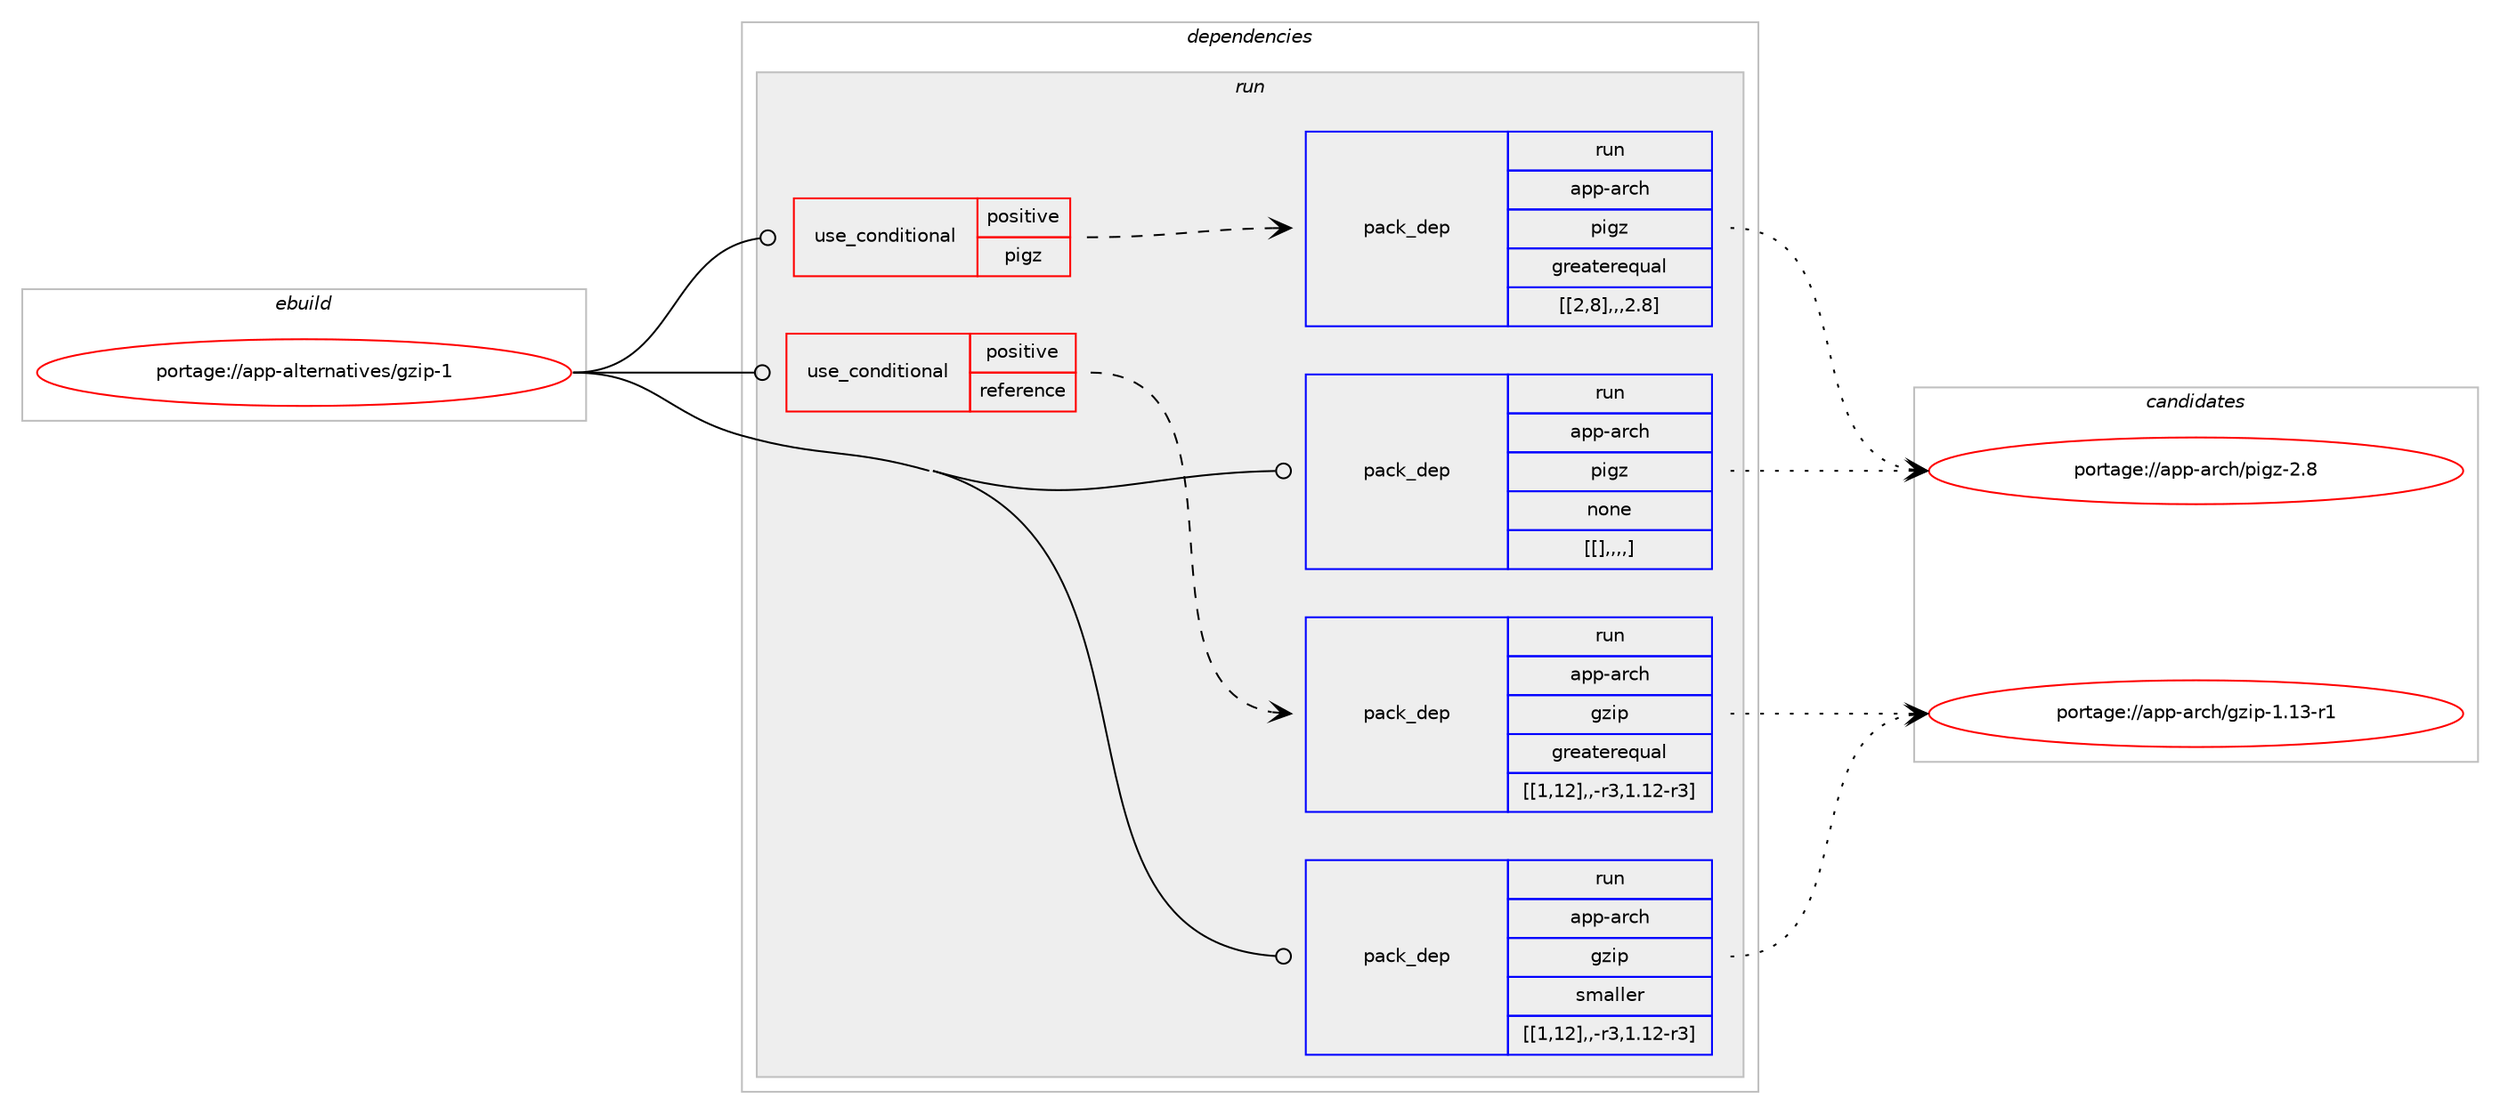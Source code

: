 digraph prolog {

# *************
# Graph options
# *************

newrank=true;
concentrate=true;
compound=true;
graph [rankdir=LR,fontname=Helvetica,fontsize=10,ranksep=1.5];#, ranksep=2.5, nodesep=0.2];
edge  [arrowhead=vee];
node  [fontname=Helvetica,fontsize=10];

# **********
# The ebuild
# **********

subgraph cluster_leftcol {
color=gray;
label=<<i>ebuild</i>>;
id [label="portage://app-alternatives/gzip-1", color=red, width=4, href="../app-alternatives/gzip-1.svg"];
}

# ****************
# The dependencies
# ****************

subgraph cluster_midcol {
color=gray;
label=<<i>dependencies</i>>;
subgraph cluster_compile {
fillcolor="#eeeeee";
style=filled;
label=<<i>compile</i>>;
}
subgraph cluster_compileandrun {
fillcolor="#eeeeee";
style=filled;
label=<<i>compile and run</i>>;
}
subgraph cluster_run {
fillcolor="#eeeeee";
style=filled;
label=<<i>run</i>>;
subgraph cond1731 {
dependency6296 [label=<<TABLE BORDER="0" CELLBORDER="1" CELLSPACING="0" CELLPADDING="4"><TR><TD ROWSPAN="3" CELLPADDING="10">use_conditional</TD></TR><TR><TD>positive</TD></TR><TR><TD>pigz</TD></TR></TABLE>>, shape=none, color=red];
subgraph pack4543 {
dependency6297 [label=<<TABLE BORDER="0" CELLBORDER="1" CELLSPACING="0" CELLPADDING="4" WIDTH="220"><TR><TD ROWSPAN="6" CELLPADDING="30">pack_dep</TD></TR><TR><TD WIDTH="110">run</TD></TR><TR><TD>app-arch</TD></TR><TR><TD>pigz</TD></TR><TR><TD>greaterequal</TD></TR><TR><TD>[[2,8],,,2.8]</TD></TR></TABLE>>, shape=none, color=blue];
}
dependency6296:e -> dependency6297:w [weight=20,style="dashed",arrowhead="vee"];
}
id:e -> dependency6296:w [weight=20,style="solid",arrowhead="odot"];
subgraph cond1732 {
dependency6298 [label=<<TABLE BORDER="0" CELLBORDER="1" CELLSPACING="0" CELLPADDING="4"><TR><TD ROWSPAN="3" CELLPADDING="10">use_conditional</TD></TR><TR><TD>positive</TD></TR><TR><TD>reference</TD></TR></TABLE>>, shape=none, color=red];
subgraph pack4544 {
dependency6299 [label=<<TABLE BORDER="0" CELLBORDER="1" CELLSPACING="0" CELLPADDING="4" WIDTH="220"><TR><TD ROWSPAN="6" CELLPADDING="30">pack_dep</TD></TR><TR><TD WIDTH="110">run</TD></TR><TR><TD>app-arch</TD></TR><TR><TD>gzip</TD></TR><TR><TD>greaterequal</TD></TR><TR><TD>[[1,12],,-r3,1.12-r3]</TD></TR></TABLE>>, shape=none, color=blue];
}
dependency6298:e -> dependency6299:w [weight=20,style="dashed",arrowhead="vee"];
}
id:e -> dependency6298:w [weight=20,style="solid",arrowhead="odot"];
subgraph pack4545 {
dependency6300 [label=<<TABLE BORDER="0" CELLBORDER="1" CELLSPACING="0" CELLPADDING="4" WIDTH="220"><TR><TD ROWSPAN="6" CELLPADDING="30">pack_dep</TD></TR><TR><TD WIDTH="110">run</TD></TR><TR><TD>app-arch</TD></TR><TR><TD>gzip</TD></TR><TR><TD>smaller</TD></TR><TR><TD>[[1,12],,-r3,1.12-r3]</TD></TR></TABLE>>, shape=none, color=blue];
}
id:e -> dependency6300:w [weight=20,style="solid",arrowhead="odot"];
subgraph pack4546 {
dependency6301 [label=<<TABLE BORDER="0" CELLBORDER="1" CELLSPACING="0" CELLPADDING="4" WIDTH="220"><TR><TD ROWSPAN="6" CELLPADDING="30">pack_dep</TD></TR><TR><TD WIDTH="110">run</TD></TR><TR><TD>app-arch</TD></TR><TR><TD>pigz</TD></TR><TR><TD>none</TD></TR><TR><TD>[[],,,,]</TD></TR></TABLE>>, shape=none, color=blue];
}
id:e -> dependency6301:w [weight=20,style="solid",arrowhead="odot"];
}
}

# **************
# The candidates
# **************

subgraph cluster_choices {
rank=same;
color=gray;
label=<<i>candidates</i>>;

subgraph choice4543 {
color=black;
nodesep=1;
choice971121124597114991044711210510312245504656 [label="portage://app-arch/pigz-2.8", color=red, width=4,href="../app-arch/pigz-2.8.svg"];
dependency6297:e -> choice971121124597114991044711210510312245504656:w [style=dotted,weight="100"];
}
subgraph choice4544 {
color=black;
nodesep=1;
choice971121124597114991044710312210511245494649514511449 [label="portage://app-arch/gzip-1.13-r1", color=red, width=4,href="../app-arch/gzip-1.13-r1.svg"];
dependency6299:e -> choice971121124597114991044710312210511245494649514511449:w [style=dotted,weight="100"];
}
subgraph choice4545 {
color=black;
nodesep=1;
choice971121124597114991044710312210511245494649514511449 [label="portage://app-arch/gzip-1.13-r1", color=red, width=4,href="../app-arch/gzip-1.13-r1.svg"];
dependency6300:e -> choice971121124597114991044710312210511245494649514511449:w [style=dotted,weight="100"];
}
subgraph choice4546 {
color=black;
nodesep=1;
choice971121124597114991044711210510312245504656 [label="portage://app-arch/pigz-2.8", color=red, width=4,href="../app-arch/pigz-2.8.svg"];
dependency6301:e -> choice971121124597114991044711210510312245504656:w [style=dotted,weight="100"];
}
}

}
